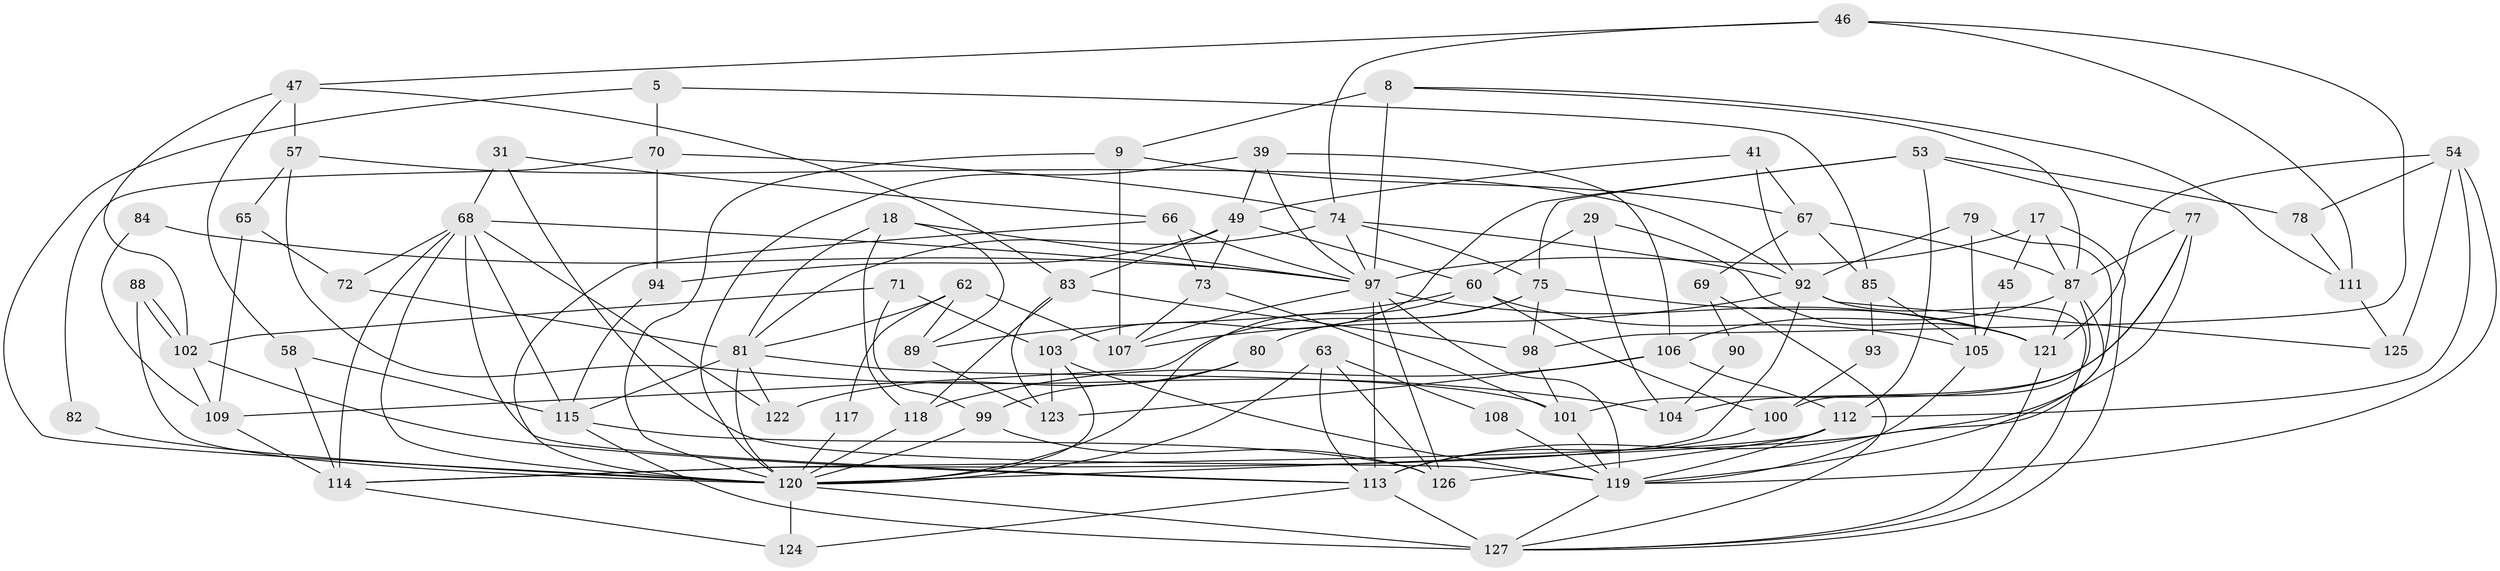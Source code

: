 // original degree distribution, {3: 0.3228346456692913, 5: 0.1968503937007874, 4: 0.25196850393700787, 2: 0.10236220472440945, 6: 0.07086614173228346, 7: 0.03937007874015748, 8: 0.007874015748031496, 9: 0.007874015748031496}
// Generated by graph-tools (version 1.1) at 2025/55/03/04/25 21:55:17]
// undirected, 76 vertices, 178 edges
graph export_dot {
graph [start="1"]
  node [color=gray90,style=filled];
  5;
  8;
  9;
  17;
  18;
  29;
  31 [super="+24"];
  39;
  41;
  45 [super="+35"];
  46;
  47 [super="+4"];
  49 [super="+37"];
  53;
  54;
  57;
  58;
  60 [super="+59"];
  62;
  63;
  65 [super="+26"];
  66;
  67 [super="+13"];
  68 [super="+55"];
  69;
  70 [super="+38"];
  71;
  72;
  73;
  74 [super="+22"];
  75 [super="+3"];
  77;
  78;
  79;
  80;
  81;
  82;
  83;
  84;
  85;
  87 [super="+64"];
  88;
  89;
  90;
  92 [super="+19"];
  93;
  94;
  97 [super="+51+56+76"];
  98;
  99;
  100;
  101 [super="+1+6"];
  102;
  103;
  104 [super="+61"];
  105 [super="+11"];
  106 [super="+91"];
  107 [super="+2"];
  108;
  109;
  111;
  112 [super="+52"];
  113 [super="+110+16+32"];
  114 [super="+15"];
  115;
  117;
  118;
  119 [super="+14+36"];
  120 [super="+10+25+42+96"];
  121 [super="+116"];
  122;
  123;
  124;
  125;
  126 [super="+95"];
  127 [super="+12+23"];
  5 -- 85;
  5 -- 70 [weight=2];
  5 -- 120;
  8 -- 9;
  8 -- 111;
  8 -- 97 [weight=2];
  8 -- 87;
  9 -- 107 [weight=2];
  9 -- 67;
  9 -- 120;
  17 -- 87 [weight=2];
  17 -- 45 [weight=2];
  17 -- 127;
  17 -- 97;
  18 -- 81;
  18 -- 89;
  18 -- 118;
  18 -- 97;
  29 -- 104;
  29 -- 121;
  29 -- 60;
  31 -- 66;
  31 -- 119;
  31 -- 68 [weight=2];
  39 -- 120;
  39 -- 106;
  39 -- 49;
  39 -- 97;
  41 -- 67;
  41 -- 49;
  41 -- 92;
  45 -- 105 [weight=2];
  46 -- 47;
  46 -- 98;
  46 -- 74;
  46 -- 111;
  47 -- 102;
  47 -- 83;
  47 -- 57;
  47 -- 58;
  49 -- 83 [weight=2];
  49 -- 73;
  49 -- 94;
  49 -- 60;
  53 -- 77;
  53 -- 75;
  53 -- 78;
  53 -- 103;
  53 -- 112;
  54 -- 78;
  54 -- 125;
  54 -- 121;
  54 -- 119;
  54 -- 112;
  57 -- 104 [weight=2];
  57 -- 92;
  57 -- 65;
  58 -- 115;
  58 -- 114;
  60 -- 89;
  60 -- 100;
  60 -- 120 [weight=2];
  60 -- 105;
  62 -- 81;
  62 -- 89;
  62 -- 117;
  62 -- 107;
  63 -- 126;
  63 -- 108;
  63 -- 113;
  63 -- 120;
  65 -- 72;
  65 -- 109;
  66 -- 97;
  66 -- 73;
  66 -- 120;
  67 -- 69;
  67 -- 85;
  67 -- 87;
  68 -- 114 [weight=2];
  68 -- 115;
  68 -- 120 [weight=2];
  68 -- 122;
  68 -- 113;
  68 -- 72;
  68 -- 97;
  69 -- 127;
  69 -- 90;
  70 -- 82;
  70 -- 94;
  70 -- 74;
  71 -- 99;
  71 -- 103;
  71 -- 102;
  72 -- 81;
  73 -- 101;
  73 -- 107;
  74 -- 81 [weight=2];
  74 -- 75;
  74 -- 92;
  74 -- 97;
  75 -- 121 [weight=2];
  75 -- 80;
  75 -- 98;
  75 -- 109;
  77 -- 87;
  77 -- 104;
  77 -- 120;
  77 -- 101;
  78 -- 111;
  79 -- 105;
  79 -- 92;
  79 -- 113;
  80 -- 122;
  80 -- 99;
  81 -- 115;
  81 -- 122;
  81 -- 101;
  81 -- 120;
  82 -- 120;
  83 -- 123;
  83 -- 98;
  83 -- 118;
  84 -- 109;
  84 -- 97;
  85 -- 105;
  85 -- 93;
  87 -- 106 [weight=2];
  87 -- 100;
  87 -- 119 [weight=2];
  87 -- 121;
  88 -- 102;
  88 -- 102;
  88 -- 120;
  89 -- 123;
  90 -- 104;
  92 -- 114;
  92 -- 127;
  92 -- 125;
  92 -- 107;
  93 -- 100;
  94 -- 115;
  97 -- 121;
  97 -- 113 [weight=4];
  97 -- 126 [weight=2];
  97 -- 107;
  97 -- 119;
  98 -- 101;
  99 -- 120;
  99 -- 126 [weight=2];
  100 -- 113;
  101 -- 119;
  102 -- 109;
  102 -- 113;
  103 -- 123;
  103 -- 120;
  103 -- 119;
  105 -- 119;
  106 -- 123;
  106 -- 118;
  106 -- 112;
  108 -- 119;
  109 -- 114;
  111 -- 125;
  112 -- 114;
  112 -- 126 [weight=2];
  112 -- 119;
  113 -- 124;
  113 -- 127 [weight=2];
  114 -- 124;
  115 -- 127 [weight=2];
  115 -- 126;
  117 -- 120;
  118 -- 120;
  119 -- 127;
  120 -- 124;
  120 -- 127;
  121 -- 127;
}
